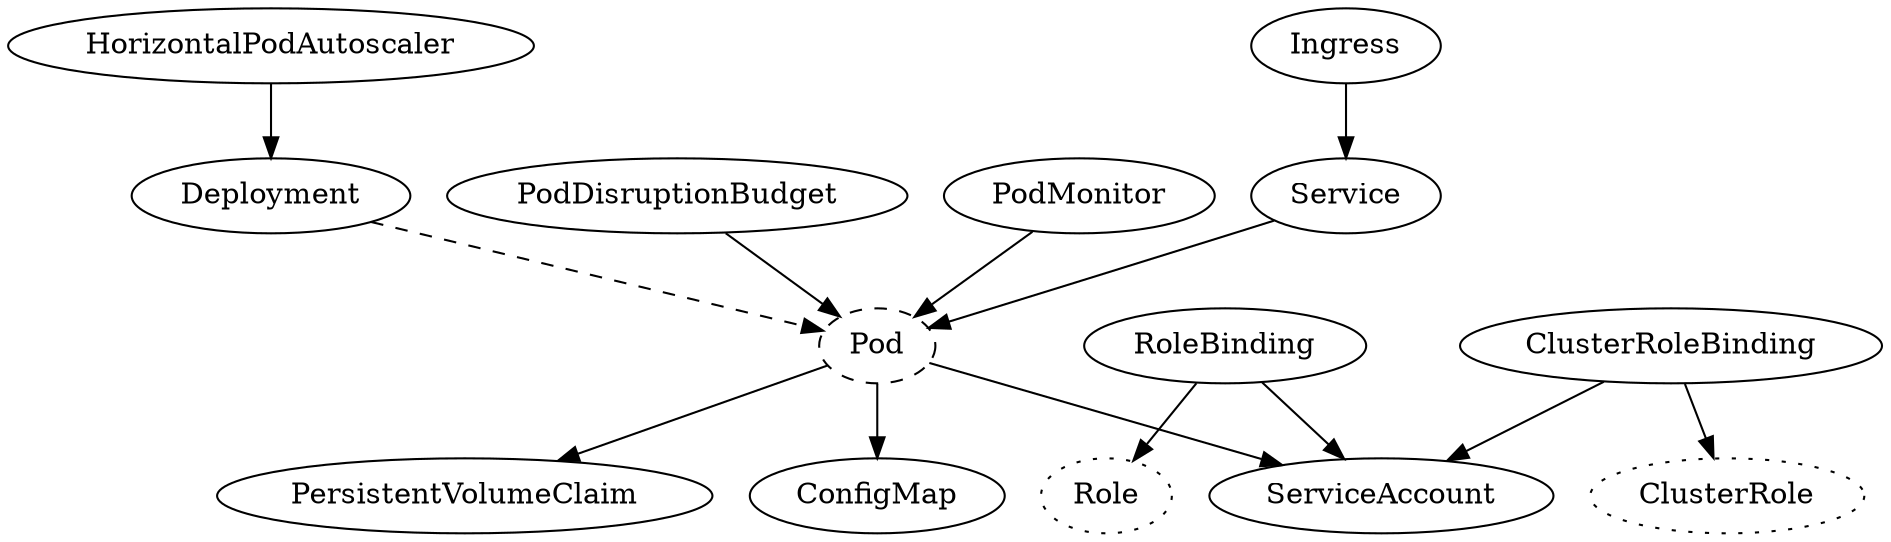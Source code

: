 digraph {
    HorizontalPodAutoscaler -> Deployment;
    Deployment -> Pod [style=dashed];
    PodDisruptionBudget -> Pod;
    PodMonitor -> Pod;
    Ingress -> Service -> Pod;
    Pod -> {ConfigMap PersistentVolumeClaim ServiceAccount};
    RoleBinding -> {ServiceAccount Role};
    ClusterRoleBinding -> {ServiceAccount ClusterRole};

    Pod [style=dashed];
    Role [style=dotted];
    ClusterRole [style=dotted];
}
